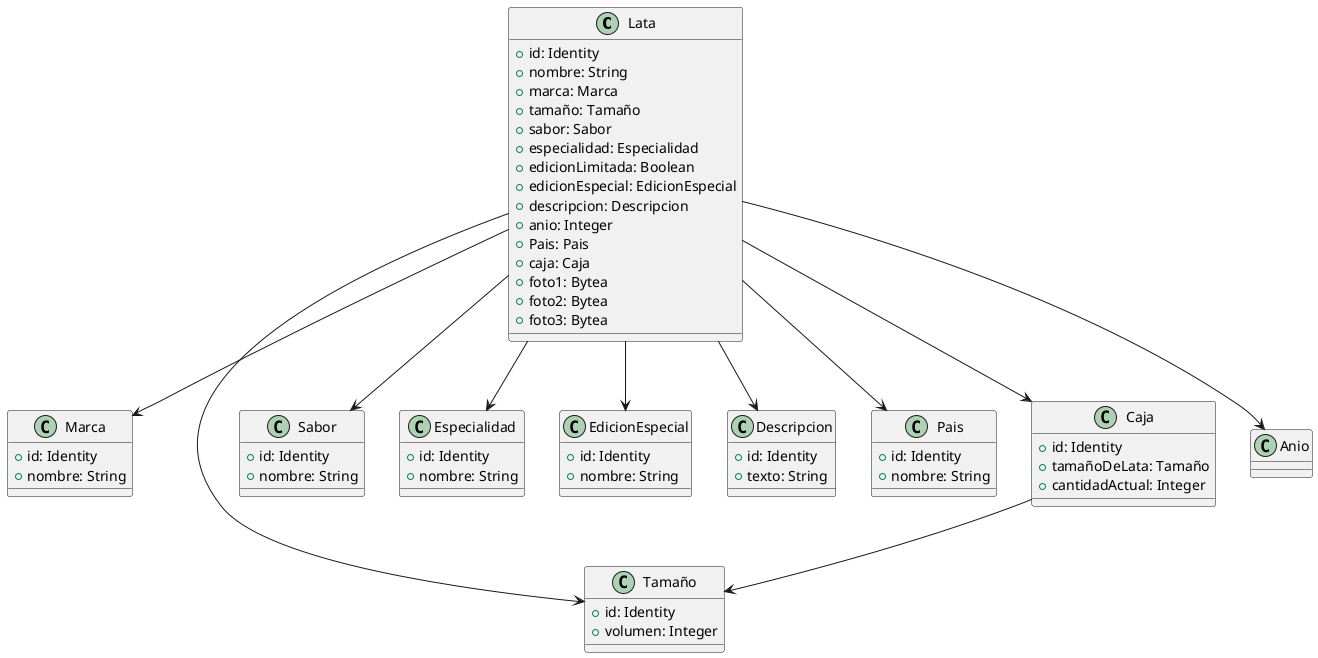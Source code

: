@startuml latas
class Lata{
    +id: Identity
    +nombre: String
    +marca: Marca 
    +tamaño: Tamaño
    +sabor: Sabor
    +especialidad: Especialidad
    +edicionLimitada: Boolean
    +edicionEspecial: EdicionEspecial
    +descripcion: Descripcion
    +anio: Integer
    +Pais: Pais
    +caja: Caja
    +foto1: Bytea
    +foto2: Bytea
    +foto3: Bytea
}
class Marca{
    +id: Identity
    +nombre: String
}
class Tamaño{
    +id: Identity
    +volumen: Integer
}
class Sabor{
    +id: Identity
    +nombre: String
}
class Especialidad{
    +id: Identity
    +nombre: String
}
class EdicionEspecial{
    +id: Identity
    +nombre: String
}
class Descripcion{
    +id: Identity
    +texto: String
}
class Pais{
    +id: Identity
    +nombre: String
}
class Caja{
    +id: Identity
    +tamañoDeLata: Tamaño
    +cantidadActual: Integer
}

Lata --> Marca
Lata --> Tamaño
Lata --> Sabor
Lata --> Especialidad
Lata --> EdicionEspecial
Lata --> Descripcion
Lata --> Anio
Lata --> Pais
Lata --> Caja
Caja --> Tamaño
@enduml